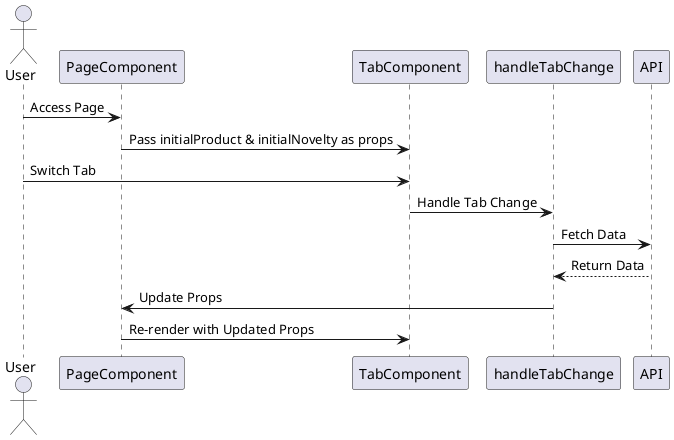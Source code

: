 @startuml
actor User as U
participant PageComponent
participant TabComponent
participant handleTabChange
participant API

U -> PageComponent: Access Page
PageComponent -> TabComponent: Pass initialProduct & initialNovelty as props
U -> TabComponent: Switch Tab
TabComponent -> handleTabChange: Handle Tab Change
handleTabChange -> API: Fetch Data
API --> handleTabChange: Return Data
handleTabChange -> PageComponent: Update Props
PageComponent -> TabComponent: Re-render with Updated Props
@enduml

